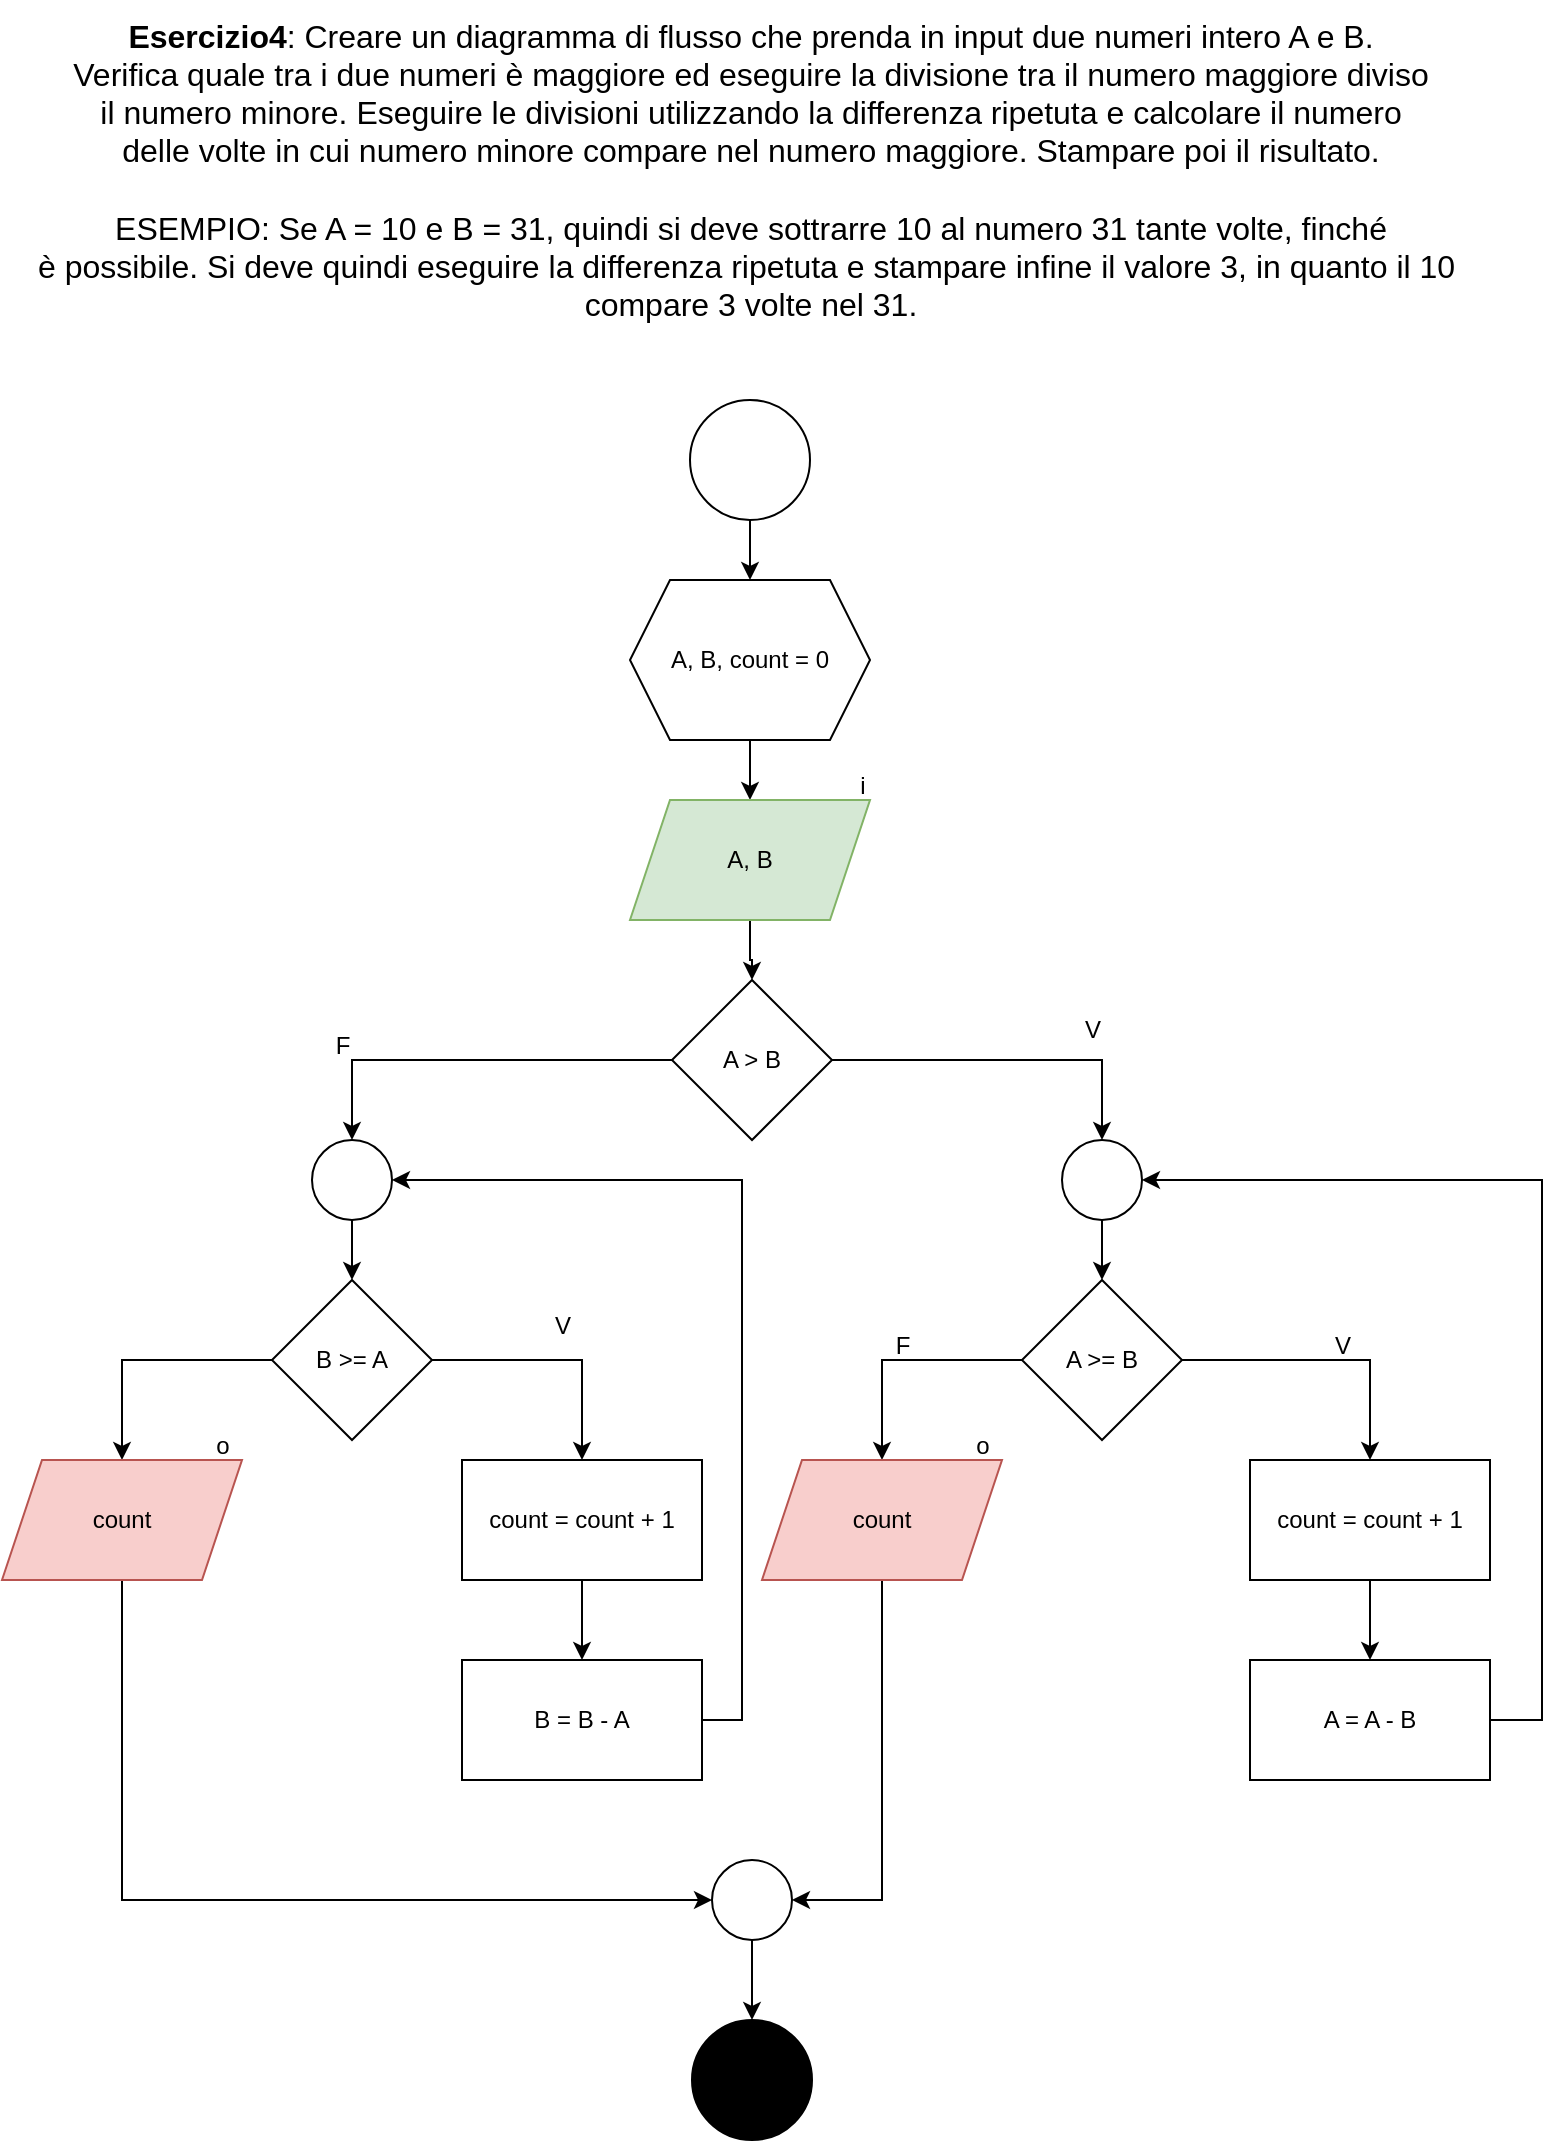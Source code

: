 <mxfile version="26.0.6">
  <diagram name="Pagina-1" id="CEtmXKXBpQeazpoTnXLW">
    <mxGraphModel grid="1" page="1" gridSize="10" guides="1" tooltips="1" connect="1" arrows="1" fold="1" pageScale="1" pageWidth="827" pageHeight="1169" math="0" shadow="0">
      <root>
        <mxCell id="0" />
        <mxCell id="1" parent="0" />
        <mxCell id="4BkYFdHEoDKxAdIRVf8H-1" value="&lt;div&gt;&lt;b&gt;Esercizio4&lt;/b&gt;: Creare un diagramma di flusso che prenda in input due numeri intero A e B.&lt;/div&gt;&lt;div&gt;Verifica quale tra i due numeri è maggiore ed eseguire la divisione tra il numero maggiore diviso&lt;/div&gt;&lt;div&gt;il numero minore. Eseguire le divisioni utilizzando la differenza ripetuta e calcolare il numero&lt;/div&gt;&lt;div&gt;delle volte in cui numero minore compare nel numero maggiore. Stampare poi il risultato.&lt;/div&gt;&lt;div&gt;&lt;br&gt;&lt;/div&gt;&lt;div&gt;ESEMPIO: Se A = 10 e B = 31, quindi si deve sottrarre 10 al numero 31 tante volte, finché&lt;/div&gt;&lt;div&gt;è possibile. Si deve quindi eseguire la differenza ripetuta e stampare infine il valore 3, in quanto il 10&amp;nbsp;&lt;/div&gt;&lt;div&gt;compare 3 volte nel 31.&lt;/div&gt;" style="text;html=1;align=center;verticalAlign=middle;resizable=0;points=[];autosize=1;strokeColor=none;fillColor=none;fontSize=16;" vertex="1" parent="1">
          <mxGeometry x="44" y="30" width="740" height="170" as="geometry" />
        </mxCell>
        <mxCell id="9bKwdA7hy9PmW3QkmbJh-2" value="" style="edgeStyle=orthogonalEdgeStyle;rounded=0;orthogonalLoop=1;jettySize=auto;html=1;" edge="1" parent="1" source="FAgFWN2JOPpdHGK5piLw-1" target="9bKwdA7hy9PmW3QkmbJh-1">
          <mxGeometry relative="1" as="geometry" />
        </mxCell>
        <mxCell id="FAgFWN2JOPpdHGK5piLw-1" value="" style="ellipse;whiteSpace=wrap;html=1;aspect=fixed;" vertex="1" parent="1">
          <mxGeometry x="384" y="230" width="60" height="60" as="geometry" />
        </mxCell>
        <mxCell id="9bKwdA7hy9PmW3QkmbJh-4" value="" style="edgeStyle=orthogonalEdgeStyle;rounded=0;orthogonalLoop=1;jettySize=auto;html=1;" edge="1" parent="1" source="9bKwdA7hy9PmW3QkmbJh-1" target="9bKwdA7hy9PmW3QkmbJh-3">
          <mxGeometry relative="1" as="geometry" />
        </mxCell>
        <mxCell id="9bKwdA7hy9PmW3QkmbJh-1" value="A, B, count = 0" style="shape=hexagon;perimeter=hexagonPerimeter2;whiteSpace=wrap;html=1;fixedSize=1;" vertex="1" parent="1">
          <mxGeometry x="354" y="320" width="120" height="80" as="geometry" />
        </mxCell>
        <mxCell id="9bKwdA7hy9PmW3QkmbJh-7" value="" style="edgeStyle=orthogonalEdgeStyle;rounded=0;orthogonalLoop=1;jettySize=auto;html=1;" edge="1" parent="1" source="9bKwdA7hy9PmW3QkmbJh-3" target="9bKwdA7hy9PmW3QkmbJh-6">
          <mxGeometry relative="1" as="geometry" />
        </mxCell>
        <mxCell id="9bKwdA7hy9PmW3QkmbJh-3" value="A, B" style="shape=parallelogram;perimeter=parallelogramPerimeter;whiteSpace=wrap;html=1;fixedSize=1;fillColor=#d5e8d4;strokeColor=#82b366;" vertex="1" parent="1">
          <mxGeometry x="354" y="430" width="120" height="60" as="geometry" />
        </mxCell>
        <mxCell id="9bKwdA7hy9PmW3QkmbJh-5" value="i" style="text;html=1;align=center;verticalAlign=middle;resizable=0;points=[];autosize=1;strokeColor=none;fillColor=none;" vertex="1" parent="1">
          <mxGeometry x="455" y="408" width="30" height="30" as="geometry" />
        </mxCell>
        <mxCell id="9bKwdA7hy9PmW3QkmbJh-9" value="" style="edgeStyle=orthogonalEdgeStyle;rounded=0;orthogonalLoop=1;jettySize=auto;html=1;" edge="1" parent="1" source="9bKwdA7hy9PmW3QkmbJh-6" target="9bKwdA7hy9PmW3QkmbJh-8">
          <mxGeometry relative="1" as="geometry">
            <Array as="points">
              <mxPoint x="590" y="560" />
            </Array>
          </mxGeometry>
        </mxCell>
        <mxCell id="9bKwdA7hy9PmW3QkmbJh-24" value="" style="edgeStyle=orthogonalEdgeStyle;rounded=0;orthogonalLoop=1;jettySize=auto;html=1;" edge="1" parent="1" source="9bKwdA7hy9PmW3QkmbJh-6" target="9bKwdA7hy9PmW3QkmbJh-23">
          <mxGeometry relative="1" as="geometry">
            <Array as="points">
              <mxPoint x="215" y="560" />
            </Array>
          </mxGeometry>
        </mxCell>
        <mxCell id="9bKwdA7hy9PmW3QkmbJh-6" value="A &amp;gt; B" style="rhombus;whiteSpace=wrap;html=1;" vertex="1" parent="1">
          <mxGeometry x="375" y="520" width="80" height="80" as="geometry" />
        </mxCell>
        <mxCell id="9bKwdA7hy9PmW3QkmbJh-12" value="" style="edgeStyle=orthogonalEdgeStyle;rounded=0;orthogonalLoop=1;jettySize=auto;html=1;" edge="1" parent="1" source="9bKwdA7hy9PmW3QkmbJh-8" target="9bKwdA7hy9PmW3QkmbJh-11">
          <mxGeometry relative="1" as="geometry" />
        </mxCell>
        <mxCell id="9bKwdA7hy9PmW3QkmbJh-8" value="" style="ellipse;whiteSpace=wrap;html=1;aspect=fixed;" vertex="1" parent="1">
          <mxGeometry x="570" y="600" width="40" height="40" as="geometry" />
        </mxCell>
        <mxCell id="9bKwdA7hy9PmW3QkmbJh-10" value="V" style="text;html=1;align=center;verticalAlign=middle;resizable=0;points=[];autosize=1;strokeColor=none;fillColor=none;" vertex="1" parent="1">
          <mxGeometry x="570" y="530" width="30" height="30" as="geometry" />
        </mxCell>
        <mxCell id="9bKwdA7hy9PmW3QkmbJh-14" value="" style="edgeStyle=orthogonalEdgeStyle;rounded=0;orthogonalLoop=1;jettySize=auto;html=1;" edge="1" parent="1" source="9bKwdA7hy9PmW3QkmbJh-11" target="9bKwdA7hy9PmW3QkmbJh-13">
          <mxGeometry relative="1" as="geometry" />
        </mxCell>
        <mxCell id="9bKwdA7hy9PmW3QkmbJh-20" value="" style="edgeStyle=orthogonalEdgeStyle;rounded=0;orthogonalLoop=1;jettySize=auto;html=1;" edge="1" parent="1" source="9bKwdA7hy9PmW3QkmbJh-11" target="9bKwdA7hy9PmW3QkmbJh-19">
          <mxGeometry relative="1" as="geometry" />
        </mxCell>
        <mxCell id="9bKwdA7hy9PmW3QkmbJh-11" value="A &amp;gt;= B" style="rhombus;whiteSpace=wrap;html=1;" vertex="1" parent="1">
          <mxGeometry x="550" y="670" width="80" height="80" as="geometry" />
        </mxCell>
        <mxCell id="9bKwdA7hy9PmW3QkmbJh-16" value="" style="edgeStyle=orthogonalEdgeStyle;rounded=0;orthogonalLoop=1;jettySize=auto;html=1;" edge="1" parent="1" source="9bKwdA7hy9PmW3QkmbJh-13" target="9bKwdA7hy9PmW3QkmbJh-15">
          <mxGeometry relative="1" as="geometry" />
        </mxCell>
        <mxCell id="9bKwdA7hy9PmW3QkmbJh-13" value="count = count + 1" style="whiteSpace=wrap;html=1;" vertex="1" parent="1">
          <mxGeometry x="664" y="760" width="120" height="60" as="geometry" />
        </mxCell>
        <mxCell id="9bKwdA7hy9PmW3QkmbJh-17" style="edgeStyle=orthogonalEdgeStyle;rounded=0;orthogonalLoop=1;jettySize=auto;html=1;entryX=1;entryY=0.5;entryDx=0;entryDy=0;" edge="1" parent="1" source="9bKwdA7hy9PmW3QkmbJh-15" target="9bKwdA7hy9PmW3QkmbJh-8">
          <mxGeometry relative="1" as="geometry">
            <Array as="points">
              <mxPoint x="810" y="890" />
              <mxPoint x="810" y="620" />
            </Array>
          </mxGeometry>
        </mxCell>
        <mxCell id="9bKwdA7hy9PmW3QkmbJh-15" value="A = A - B" style="whiteSpace=wrap;html=1;" vertex="1" parent="1">
          <mxGeometry x="664" y="860" width="120" height="60" as="geometry" />
        </mxCell>
        <mxCell id="9bKwdA7hy9PmW3QkmbJh-18" value="V" style="text;html=1;align=center;verticalAlign=middle;resizable=0;points=[];autosize=1;strokeColor=none;fillColor=none;" vertex="1" parent="1">
          <mxGeometry x="695" y="688" width="30" height="30" as="geometry" />
        </mxCell>
        <mxCell id="9bKwdA7hy9PmW3QkmbJh-41" style="edgeStyle=orthogonalEdgeStyle;rounded=0;orthogonalLoop=1;jettySize=auto;html=1;entryX=1;entryY=0.5;entryDx=0;entryDy=0;" edge="1" parent="1" source="9bKwdA7hy9PmW3QkmbJh-19" target="9bKwdA7hy9PmW3QkmbJh-39">
          <mxGeometry relative="1" as="geometry">
            <Array as="points">
              <mxPoint x="480" y="980" />
            </Array>
          </mxGeometry>
        </mxCell>
        <mxCell id="9bKwdA7hy9PmW3QkmbJh-19" value="count" style="shape=parallelogram;perimeter=parallelogramPerimeter;whiteSpace=wrap;html=1;fixedSize=1;fillColor=#f8cecc;strokeColor=#b85450;" vertex="1" parent="1">
          <mxGeometry x="420" y="760" width="120" height="60" as="geometry" />
        </mxCell>
        <mxCell id="9bKwdA7hy9PmW3QkmbJh-21" value="o" style="text;html=1;align=center;verticalAlign=middle;resizable=0;points=[];autosize=1;strokeColor=none;fillColor=none;" vertex="1" parent="1">
          <mxGeometry x="515" y="738" width="30" height="30" as="geometry" />
        </mxCell>
        <mxCell id="9bKwdA7hy9PmW3QkmbJh-22" value="F" style="text;html=1;align=center;verticalAlign=middle;resizable=0;points=[];autosize=1;strokeColor=none;fillColor=none;" vertex="1" parent="1">
          <mxGeometry x="475" y="688" width="30" height="30" as="geometry" />
        </mxCell>
        <mxCell id="9bKwdA7hy9PmW3QkmbJh-27" value="" style="edgeStyle=orthogonalEdgeStyle;rounded=0;orthogonalLoop=1;jettySize=auto;html=1;" edge="1" parent="1" source="9bKwdA7hy9PmW3QkmbJh-23" target="9bKwdA7hy9PmW3QkmbJh-26">
          <mxGeometry relative="1" as="geometry" />
        </mxCell>
        <mxCell id="9bKwdA7hy9PmW3QkmbJh-23" value="" style="ellipse;whiteSpace=wrap;html=1;aspect=fixed;" vertex="1" parent="1">
          <mxGeometry x="195" y="600" width="40" height="40" as="geometry" />
        </mxCell>
        <mxCell id="9bKwdA7hy9PmW3QkmbJh-25" value="F" style="text;html=1;align=center;verticalAlign=middle;resizable=0;points=[];autosize=1;strokeColor=none;fillColor=none;" vertex="1" parent="1">
          <mxGeometry x="195" y="538" width="30" height="30" as="geometry" />
        </mxCell>
        <mxCell id="9bKwdA7hy9PmW3QkmbJh-29" value="" style="edgeStyle=orthogonalEdgeStyle;rounded=0;orthogonalLoop=1;jettySize=auto;html=1;" edge="1" parent="1" source="9bKwdA7hy9PmW3QkmbJh-26" target="9bKwdA7hy9PmW3QkmbJh-28">
          <mxGeometry relative="1" as="geometry" />
        </mxCell>
        <mxCell id="9bKwdA7hy9PmW3QkmbJh-37" value="" style="edgeStyle=orthogonalEdgeStyle;rounded=0;orthogonalLoop=1;jettySize=auto;html=1;" edge="1" parent="1" source="9bKwdA7hy9PmW3QkmbJh-26" target="9bKwdA7hy9PmW3QkmbJh-36">
          <mxGeometry relative="1" as="geometry" />
        </mxCell>
        <mxCell id="9bKwdA7hy9PmW3QkmbJh-26" value="B &amp;gt;= A" style="rhombus;whiteSpace=wrap;html=1;" vertex="1" parent="1">
          <mxGeometry x="175" y="670" width="80" height="80" as="geometry" />
        </mxCell>
        <mxCell id="9bKwdA7hy9PmW3QkmbJh-34" value="" style="edgeStyle=orthogonalEdgeStyle;rounded=0;orthogonalLoop=1;jettySize=auto;html=1;" edge="1" parent="1" source="9bKwdA7hy9PmW3QkmbJh-28" target="9bKwdA7hy9PmW3QkmbJh-33">
          <mxGeometry relative="1" as="geometry" />
        </mxCell>
        <mxCell id="9bKwdA7hy9PmW3QkmbJh-28" value="count = count + 1" style="whiteSpace=wrap;html=1;" vertex="1" parent="1">
          <mxGeometry x="270" y="760" width="120" height="60" as="geometry" />
        </mxCell>
        <mxCell id="9bKwdA7hy9PmW3QkmbJh-30" value="V" style="text;html=1;align=center;verticalAlign=middle;resizable=0;points=[];autosize=1;strokeColor=none;fillColor=none;" vertex="1" parent="1">
          <mxGeometry x="305" y="678" width="30" height="30" as="geometry" />
        </mxCell>
        <mxCell id="9bKwdA7hy9PmW3QkmbJh-35" style="edgeStyle=orthogonalEdgeStyle;rounded=0;orthogonalLoop=1;jettySize=auto;html=1;entryX=1;entryY=0.5;entryDx=0;entryDy=0;" edge="1" parent="1" source="9bKwdA7hy9PmW3QkmbJh-33" target="9bKwdA7hy9PmW3QkmbJh-23">
          <mxGeometry relative="1" as="geometry">
            <Array as="points">
              <mxPoint x="410" y="890" />
              <mxPoint x="410" y="620" />
            </Array>
          </mxGeometry>
        </mxCell>
        <mxCell id="9bKwdA7hy9PmW3QkmbJh-33" value="B = B - A" style="whiteSpace=wrap;html=1;" vertex="1" parent="1">
          <mxGeometry x="270" y="860" width="120" height="60" as="geometry" />
        </mxCell>
        <mxCell id="9bKwdA7hy9PmW3QkmbJh-40" value="" style="edgeStyle=orthogonalEdgeStyle;rounded=0;orthogonalLoop=1;jettySize=auto;html=1;" edge="1" parent="1" source="9bKwdA7hy9PmW3QkmbJh-36" target="9bKwdA7hy9PmW3QkmbJh-39">
          <mxGeometry relative="1" as="geometry">
            <Array as="points">
              <mxPoint x="100" y="980" />
            </Array>
          </mxGeometry>
        </mxCell>
        <mxCell id="9bKwdA7hy9PmW3QkmbJh-36" value="count" style="shape=parallelogram;perimeter=parallelogramPerimeter;whiteSpace=wrap;html=1;fixedSize=1;fillColor=#f8cecc;strokeColor=#b85450;" vertex="1" parent="1">
          <mxGeometry x="40" y="760" width="120" height="60" as="geometry" />
        </mxCell>
        <mxCell id="9bKwdA7hy9PmW3QkmbJh-38" value="o" style="text;html=1;align=center;verticalAlign=middle;resizable=0;points=[];autosize=1;strokeColor=none;fillColor=none;" vertex="1" parent="1">
          <mxGeometry x="135" y="738" width="30" height="30" as="geometry" />
        </mxCell>
        <mxCell id="9bKwdA7hy9PmW3QkmbJh-43" value="" style="edgeStyle=orthogonalEdgeStyle;rounded=0;orthogonalLoop=1;jettySize=auto;html=1;" edge="1" parent="1" source="9bKwdA7hy9PmW3QkmbJh-39" target="9bKwdA7hy9PmW3QkmbJh-42">
          <mxGeometry relative="1" as="geometry" />
        </mxCell>
        <mxCell id="9bKwdA7hy9PmW3QkmbJh-39" value="" style="ellipse;whiteSpace=wrap;html=1;aspect=fixed;" vertex="1" parent="1">
          <mxGeometry x="395" y="960" width="40" height="40" as="geometry" />
        </mxCell>
        <mxCell id="9bKwdA7hy9PmW3QkmbJh-42" value="" style="ellipse;whiteSpace=wrap;html=1;aspect=fixed;fillColor=#000000;" vertex="1" parent="1">
          <mxGeometry x="385" y="1040" width="60" height="60" as="geometry" />
        </mxCell>
      </root>
    </mxGraphModel>
  </diagram>
</mxfile>
